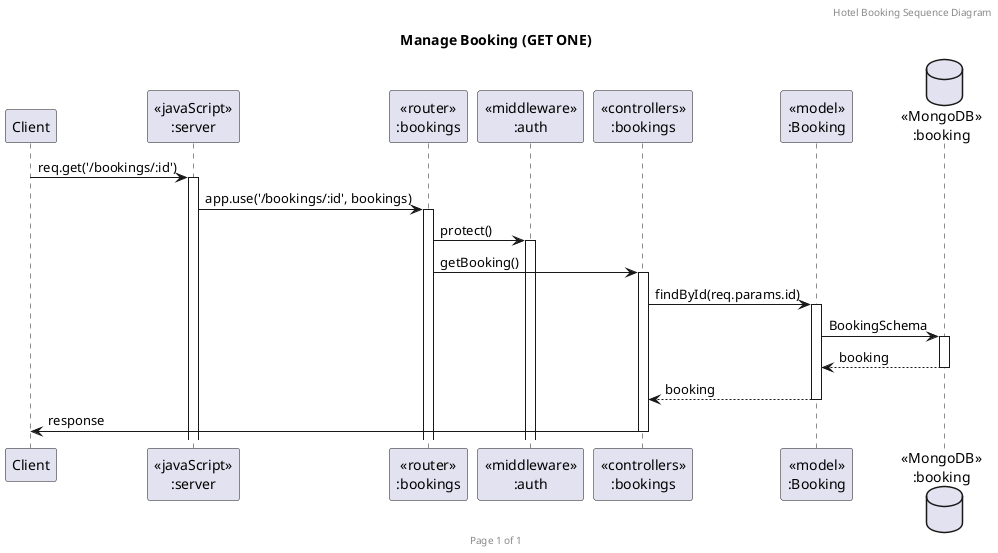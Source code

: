 @startuml Manage Booking (GET ONE)

header Hotel Booking Sequence Diagram
footer Page %page% of %lastpage%
title "Manage Booking (GET ONE)"

participant "Client" as client
participant "<<javaScript>>\n:server" as server
participant "<<router>>\n:bookings" as routerBookings
participant "<<middleware>>\n:auth" as authMiddleware
participant "<<controllers>>\n:bookings" as controllersBooking
participant "<<model>>\n:Booking" as modelBooking
database "<<MongoDB>>\n:booking" as BookingDatabase

client->server ++:req.get('/bookings/:id')
server->routerBookings ++:app.use('/bookings/:id', bookings)
routerBookings -> authMiddleware ++:protect()
routerBookings -> controllersBooking ++:getBooking()
controllersBooking->modelBooking ++:findById(req.params.id)
modelBooking ->BookingDatabase ++: BookingSchema
BookingDatabase --> modelBooking --: booking
controllersBooking <-- modelBooking --: booking
controllersBooking->client --:response

@enduml
